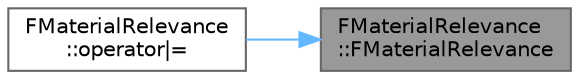 digraph "FMaterialRelevance::FMaterialRelevance"
{
 // INTERACTIVE_SVG=YES
 // LATEX_PDF_SIZE
  bgcolor="transparent";
  edge [fontname=Helvetica,fontsize=10,labelfontname=Helvetica,labelfontsize=10];
  node [fontname=Helvetica,fontsize=10,shape=box,height=0.2,width=0.4];
  rankdir="RL";
  Node1 [id="Node000001",label="FMaterialRelevance\l::FMaterialRelevance",height=0.2,width=0.4,color="gray40", fillcolor="grey60", style="filled", fontcolor="black",tooltip="Default constructor."];
  Node1 -> Node2 [id="edge1_Node000001_Node000002",dir="back",color="steelblue1",style="solid",tooltip=" "];
  Node2 [id="Node000002",label="FMaterialRelevance\l::operator\|=",height=0.2,width=0.4,color="grey40", fillcolor="white", style="filled",URL="$dd/d65/structFMaterialRelevance.html#a29d9db0cd838da3722a6dbf6ee8f6991",tooltip="Bitwise OR operator."];
}
